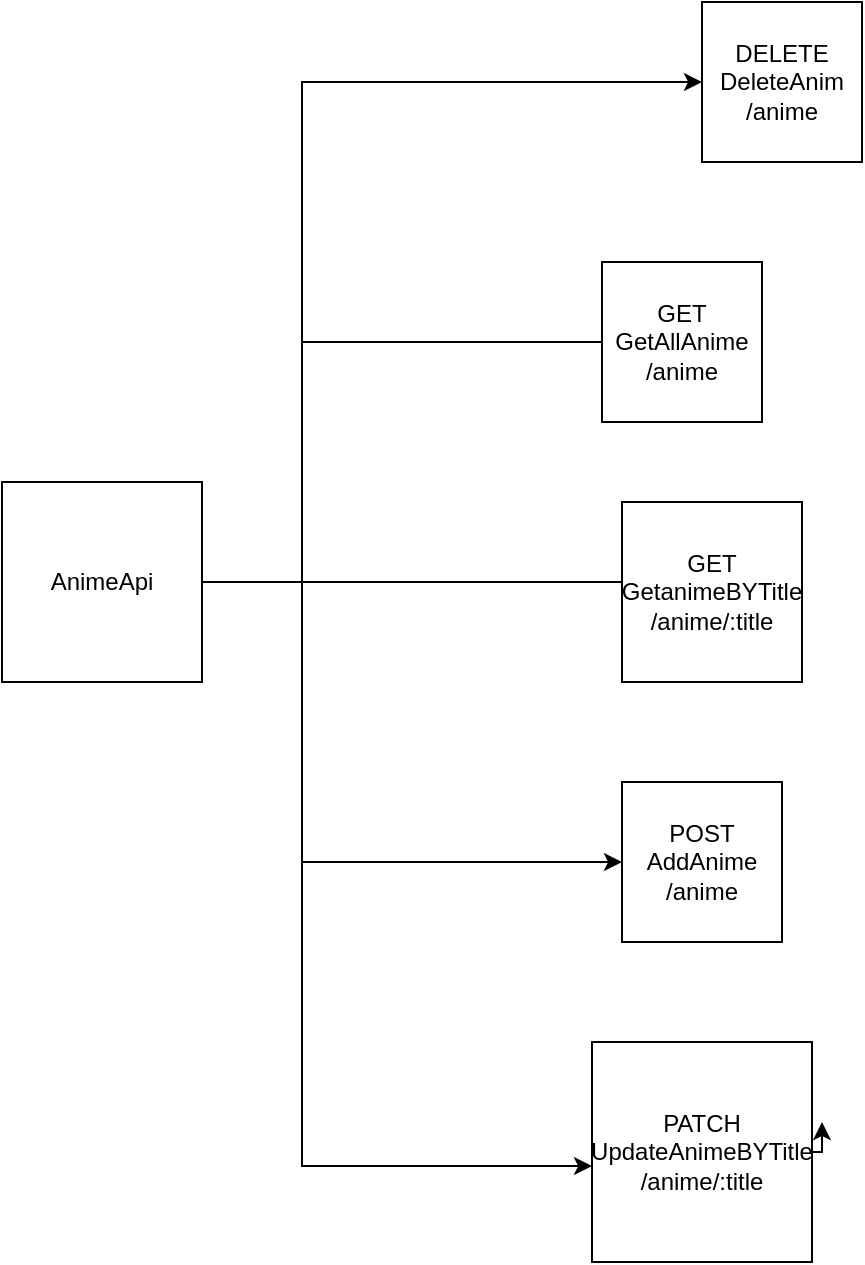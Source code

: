 <mxfile version="20.3.6" type="github">
  <diagram id="-5XcgP8HagqcglH2Njxg" name="Page-1">
    <mxGraphModel dx="1400" dy="750" grid="1" gridSize="10" guides="1" tooltips="1" connect="1" arrows="1" fold="1" page="1" pageScale="1" pageWidth="1600" pageHeight="900" math="0" shadow="0">
      <root>
        <mxCell id="0" />
        <mxCell id="1" parent="0" />
        <mxCell id="wfbPW_7dLeUYcAEyQuYo-3" style="edgeStyle=orthogonalEdgeStyle;rounded=0;orthogonalLoop=1;jettySize=auto;html=1;exitX=1;exitY=0.5;exitDx=0;exitDy=0;" edge="1" parent="1" source="wfbPW_7dLeUYcAEyQuYo-2">
          <mxGeometry relative="1" as="geometry">
            <mxPoint x="410" y="220" as="targetPoint" />
            <Array as="points">
              <mxPoint x="250" y="340" />
            </Array>
          </mxGeometry>
        </mxCell>
        <mxCell id="wfbPW_7dLeUYcAEyQuYo-5" style="edgeStyle=orthogonalEdgeStyle;rounded=0;orthogonalLoop=1;jettySize=auto;html=1;exitX=1;exitY=0.5;exitDx=0;exitDy=0;" edge="1" parent="1" source="wfbPW_7dLeUYcAEyQuYo-2">
          <mxGeometry relative="1" as="geometry">
            <mxPoint x="420" y="340" as="targetPoint" />
          </mxGeometry>
        </mxCell>
        <mxCell id="wfbPW_7dLeUYcAEyQuYo-13" style="edgeStyle=orthogonalEdgeStyle;rounded=0;orthogonalLoop=1;jettySize=auto;html=1;" edge="1" parent="1" source="wfbPW_7dLeUYcAEyQuYo-2">
          <mxGeometry relative="1" as="geometry">
            <mxPoint x="450" y="90" as="targetPoint" />
            <Array as="points">
              <mxPoint x="250" y="340" />
            </Array>
          </mxGeometry>
        </mxCell>
        <mxCell id="wfbPW_7dLeUYcAEyQuYo-16" style="edgeStyle=orthogonalEdgeStyle;rounded=0;orthogonalLoop=1;jettySize=auto;html=1;entryX=0;entryY=0.5;entryDx=0;entryDy=0;" edge="1" parent="1" source="wfbPW_7dLeUYcAEyQuYo-2" target="wfbPW_7dLeUYcAEyQuYo-9">
          <mxGeometry relative="1" as="geometry">
            <mxPoint x="250" y="480" as="targetPoint" />
            <Array as="points">
              <mxPoint x="250" y="340" />
              <mxPoint x="250" y="480" />
            </Array>
          </mxGeometry>
        </mxCell>
        <mxCell id="wfbPW_7dLeUYcAEyQuYo-17" style="edgeStyle=orthogonalEdgeStyle;rounded=0;orthogonalLoop=1;jettySize=auto;html=1;entryX=0;entryY=0.564;entryDx=0;entryDy=0;entryPerimeter=0;" edge="1" parent="1" source="wfbPW_7dLeUYcAEyQuYo-2" target="wfbPW_7dLeUYcAEyQuYo-18">
          <mxGeometry relative="1" as="geometry">
            <mxPoint x="250" y="630" as="targetPoint" />
            <Array as="points">
              <mxPoint x="250" y="340" />
              <mxPoint x="250" y="632" />
            </Array>
          </mxGeometry>
        </mxCell>
        <mxCell id="wfbPW_7dLeUYcAEyQuYo-2" value="AnimeApi" style="whiteSpace=wrap;html=1;aspect=fixed;" vertex="1" parent="1">
          <mxGeometry x="100" y="290" width="100" height="100" as="geometry" />
        </mxCell>
        <mxCell id="wfbPW_7dLeUYcAEyQuYo-9" value="POST&lt;br&gt;AddAnime&lt;br&gt;/anime" style="whiteSpace=wrap;html=1;aspect=fixed;" vertex="1" parent="1">
          <mxGeometry x="410" y="440" width="80" height="80" as="geometry" />
        </mxCell>
        <mxCell id="wfbPW_7dLeUYcAEyQuYo-10" value="GET&lt;br&gt;GetAllAnime&lt;br&gt;/anime" style="whiteSpace=wrap;html=1;aspect=fixed;" vertex="1" parent="1">
          <mxGeometry x="400" y="180" width="80" height="80" as="geometry" />
        </mxCell>
        <mxCell id="wfbPW_7dLeUYcAEyQuYo-12" value="GET&lt;br&gt;GetanimeBYTitle&lt;br&gt;/anime/:title" style="whiteSpace=wrap;html=1;aspect=fixed;" vertex="1" parent="1">
          <mxGeometry x="410" y="300" width="90" height="90" as="geometry" />
        </mxCell>
        <mxCell id="wfbPW_7dLeUYcAEyQuYo-15" value="DELETE&lt;br&gt;DeleteAnim&lt;br&gt;/anime" style="whiteSpace=wrap;html=1;aspect=fixed;" vertex="1" parent="1">
          <mxGeometry x="450" y="50" width="80" height="80" as="geometry" />
        </mxCell>
        <mxCell id="wfbPW_7dLeUYcAEyQuYo-19" style="edgeStyle=orthogonalEdgeStyle;rounded=0;orthogonalLoop=1;jettySize=auto;html=1;exitX=1;exitY=0.5;exitDx=0;exitDy=0;" edge="1" parent="1" source="wfbPW_7dLeUYcAEyQuYo-18">
          <mxGeometry relative="1" as="geometry">
            <mxPoint x="510" y="610" as="targetPoint" />
          </mxGeometry>
        </mxCell>
        <mxCell id="wfbPW_7dLeUYcAEyQuYo-18" value="PATCH&lt;br&gt;UpdateAnimeBYTitle&lt;br&gt;/anime/:title" style="whiteSpace=wrap;html=1;aspect=fixed;" vertex="1" parent="1">
          <mxGeometry x="395" y="570" width="110" height="110" as="geometry" />
        </mxCell>
      </root>
    </mxGraphModel>
  </diagram>
</mxfile>

